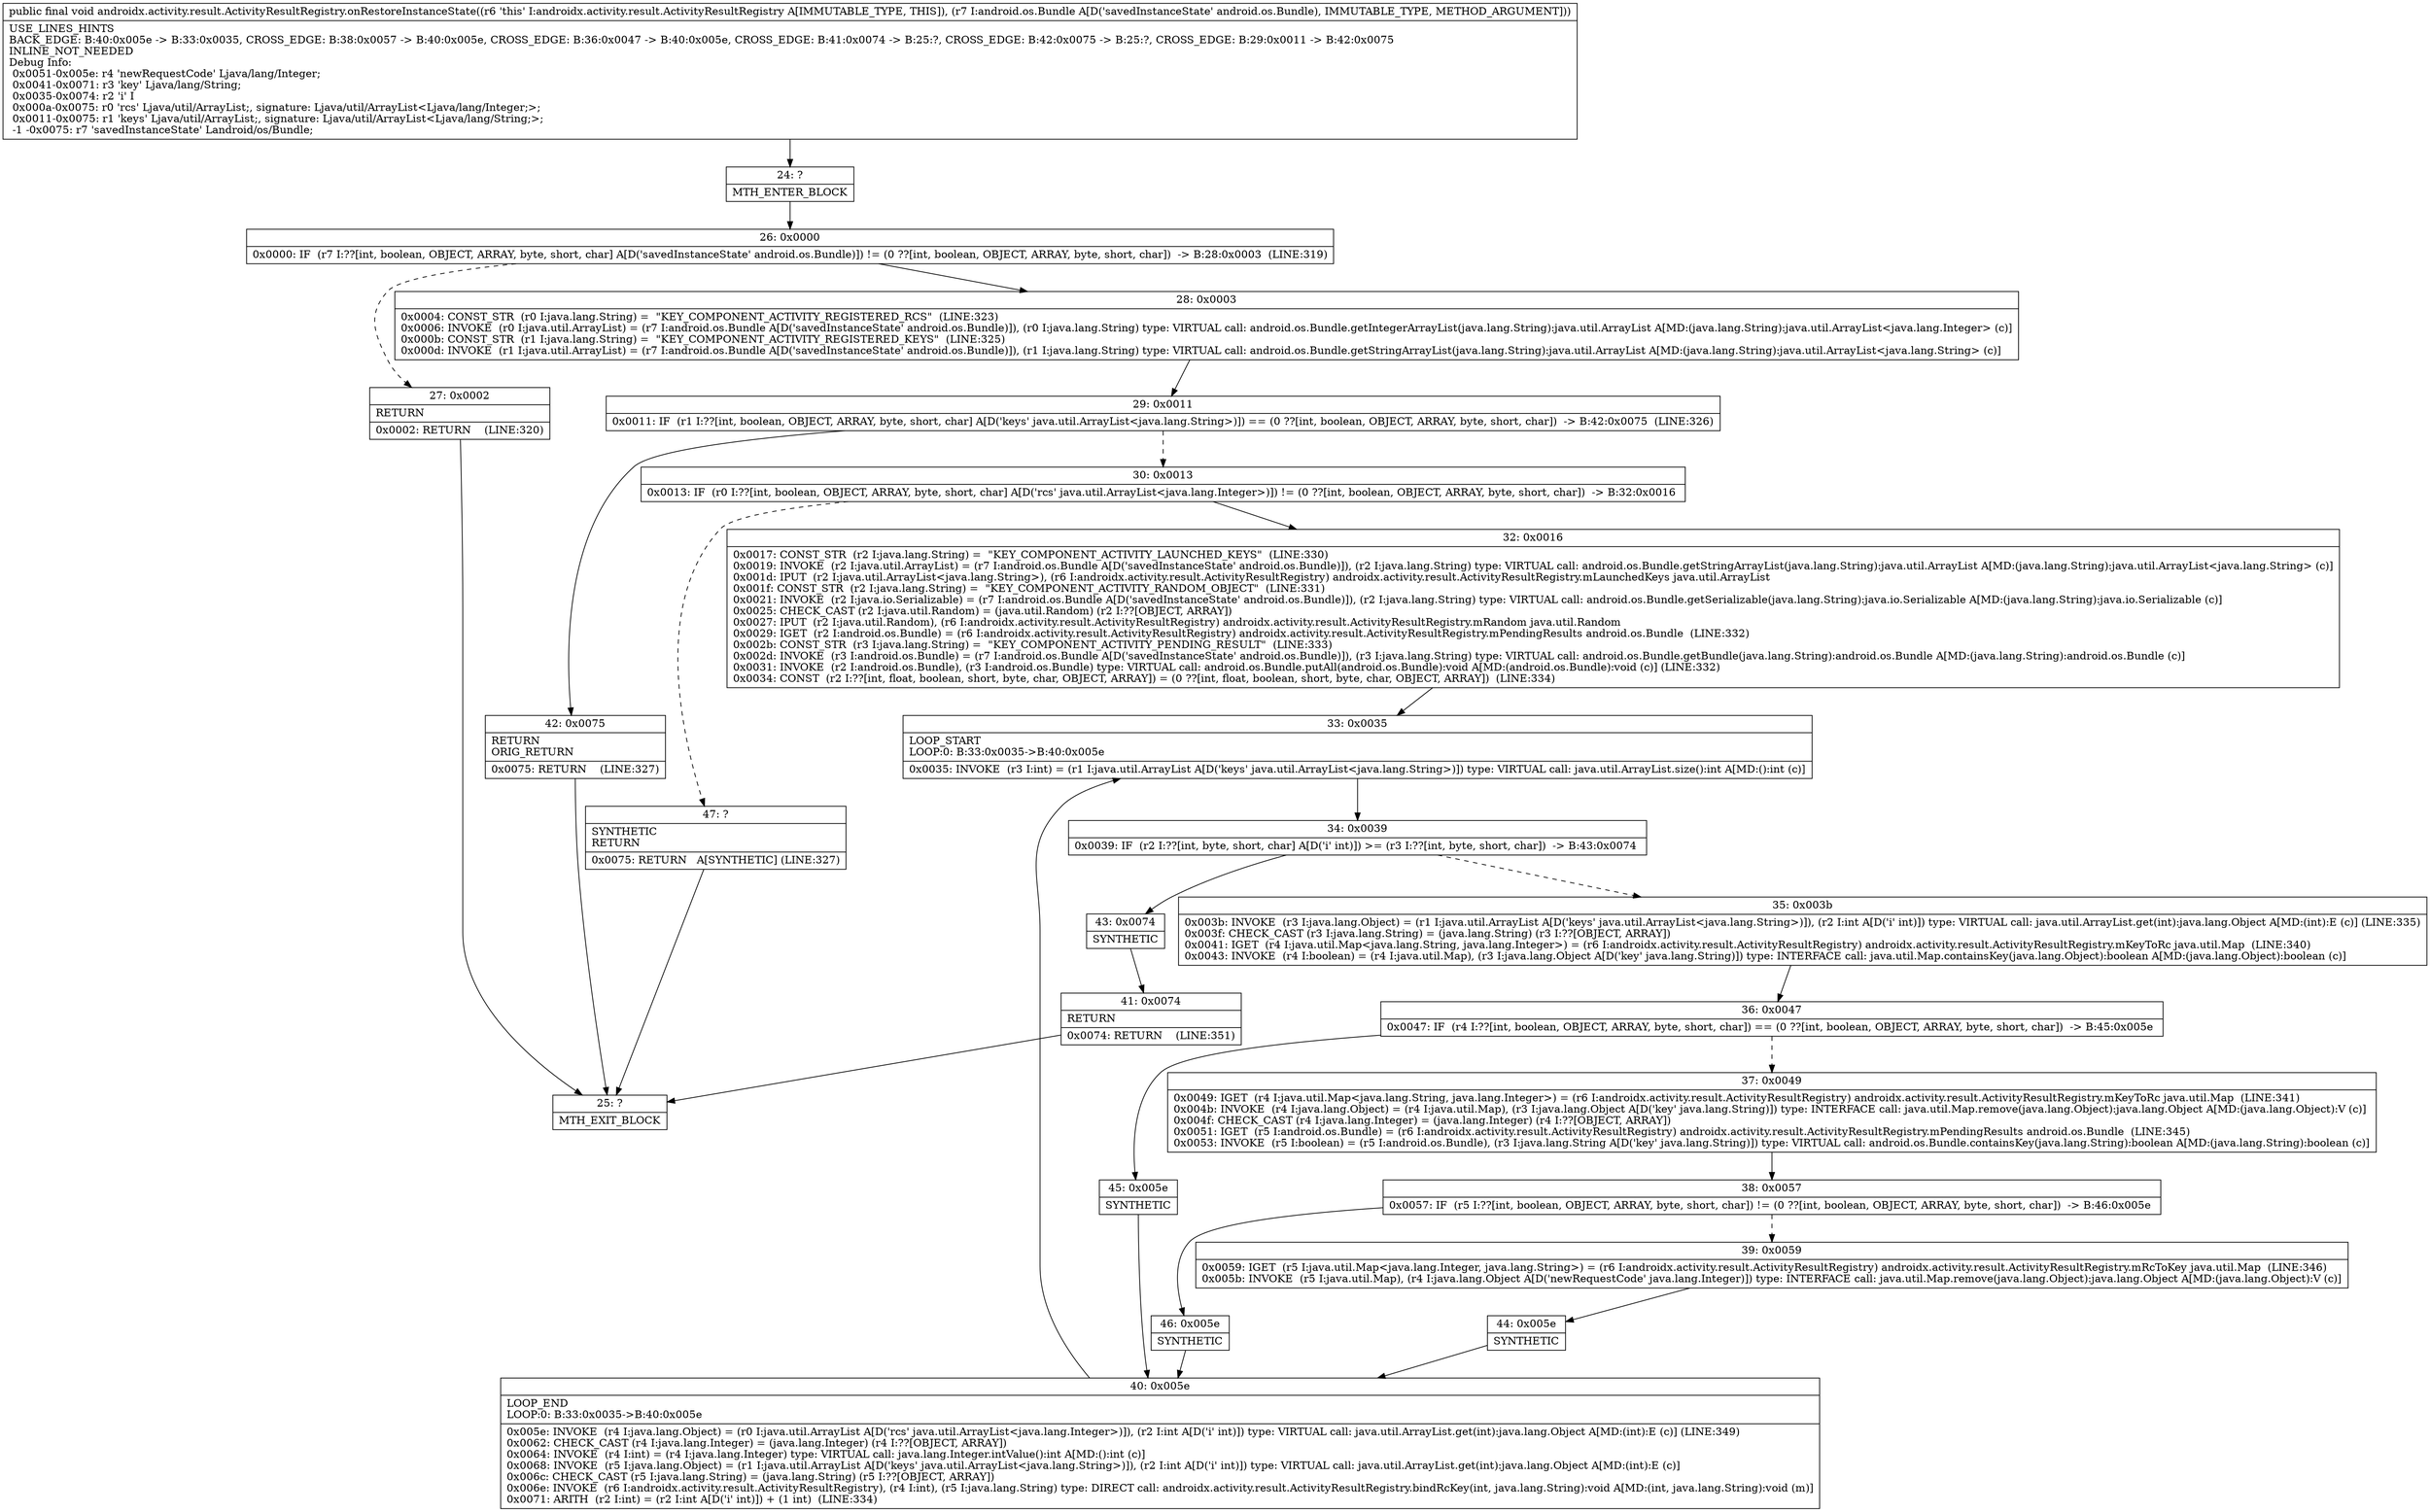 digraph "CFG forandroidx.activity.result.ActivityResultRegistry.onRestoreInstanceState(Landroid\/os\/Bundle;)V" {
Node_24 [shape=record,label="{24\:\ ?|MTH_ENTER_BLOCK\l}"];
Node_26 [shape=record,label="{26\:\ 0x0000|0x0000: IF  (r7 I:??[int, boolean, OBJECT, ARRAY, byte, short, char] A[D('savedInstanceState' android.os.Bundle)]) != (0 ??[int, boolean, OBJECT, ARRAY, byte, short, char])  \-\> B:28:0x0003  (LINE:319)\l}"];
Node_27 [shape=record,label="{27\:\ 0x0002|RETURN\l|0x0002: RETURN    (LINE:320)\l}"];
Node_25 [shape=record,label="{25\:\ ?|MTH_EXIT_BLOCK\l}"];
Node_28 [shape=record,label="{28\:\ 0x0003|0x0004: CONST_STR  (r0 I:java.lang.String) =  \"KEY_COMPONENT_ACTIVITY_REGISTERED_RCS\"  (LINE:323)\l0x0006: INVOKE  (r0 I:java.util.ArrayList) = (r7 I:android.os.Bundle A[D('savedInstanceState' android.os.Bundle)]), (r0 I:java.lang.String) type: VIRTUAL call: android.os.Bundle.getIntegerArrayList(java.lang.String):java.util.ArrayList A[MD:(java.lang.String):java.util.ArrayList\<java.lang.Integer\> (c)]\l0x000b: CONST_STR  (r1 I:java.lang.String) =  \"KEY_COMPONENT_ACTIVITY_REGISTERED_KEYS\"  (LINE:325)\l0x000d: INVOKE  (r1 I:java.util.ArrayList) = (r7 I:android.os.Bundle A[D('savedInstanceState' android.os.Bundle)]), (r1 I:java.lang.String) type: VIRTUAL call: android.os.Bundle.getStringArrayList(java.lang.String):java.util.ArrayList A[MD:(java.lang.String):java.util.ArrayList\<java.lang.String\> (c)]\l}"];
Node_29 [shape=record,label="{29\:\ 0x0011|0x0011: IF  (r1 I:??[int, boolean, OBJECT, ARRAY, byte, short, char] A[D('keys' java.util.ArrayList\<java.lang.String\>)]) == (0 ??[int, boolean, OBJECT, ARRAY, byte, short, char])  \-\> B:42:0x0075  (LINE:326)\l}"];
Node_30 [shape=record,label="{30\:\ 0x0013|0x0013: IF  (r0 I:??[int, boolean, OBJECT, ARRAY, byte, short, char] A[D('rcs' java.util.ArrayList\<java.lang.Integer\>)]) != (0 ??[int, boolean, OBJECT, ARRAY, byte, short, char])  \-\> B:32:0x0016 \l}"];
Node_32 [shape=record,label="{32\:\ 0x0016|0x0017: CONST_STR  (r2 I:java.lang.String) =  \"KEY_COMPONENT_ACTIVITY_LAUNCHED_KEYS\"  (LINE:330)\l0x0019: INVOKE  (r2 I:java.util.ArrayList) = (r7 I:android.os.Bundle A[D('savedInstanceState' android.os.Bundle)]), (r2 I:java.lang.String) type: VIRTUAL call: android.os.Bundle.getStringArrayList(java.lang.String):java.util.ArrayList A[MD:(java.lang.String):java.util.ArrayList\<java.lang.String\> (c)]\l0x001d: IPUT  (r2 I:java.util.ArrayList\<java.lang.String\>), (r6 I:androidx.activity.result.ActivityResultRegistry) androidx.activity.result.ActivityResultRegistry.mLaunchedKeys java.util.ArrayList \l0x001f: CONST_STR  (r2 I:java.lang.String) =  \"KEY_COMPONENT_ACTIVITY_RANDOM_OBJECT\"  (LINE:331)\l0x0021: INVOKE  (r2 I:java.io.Serializable) = (r7 I:android.os.Bundle A[D('savedInstanceState' android.os.Bundle)]), (r2 I:java.lang.String) type: VIRTUAL call: android.os.Bundle.getSerializable(java.lang.String):java.io.Serializable A[MD:(java.lang.String):java.io.Serializable (c)]\l0x0025: CHECK_CAST (r2 I:java.util.Random) = (java.util.Random) (r2 I:??[OBJECT, ARRAY]) \l0x0027: IPUT  (r2 I:java.util.Random), (r6 I:androidx.activity.result.ActivityResultRegistry) androidx.activity.result.ActivityResultRegistry.mRandom java.util.Random \l0x0029: IGET  (r2 I:android.os.Bundle) = (r6 I:androidx.activity.result.ActivityResultRegistry) androidx.activity.result.ActivityResultRegistry.mPendingResults android.os.Bundle  (LINE:332)\l0x002b: CONST_STR  (r3 I:java.lang.String) =  \"KEY_COMPONENT_ACTIVITY_PENDING_RESULT\"  (LINE:333)\l0x002d: INVOKE  (r3 I:android.os.Bundle) = (r7 I:android.os.Bundle A[D('savedInstanceState' android.os.Bundle)]), (r3 I:java.lang.String) type: VIRTUAL call: android.os.Bundle.getBundle(java.lang.String):android.os.Bundle A[MD:(java.lang.String):android.os.Bundle (c)]\l0x0031: INVOKE  (r2 I:android.os.Bundle), (r3 I:android.os.Bundle) type: VIRTUAL call: android.os.Bundle.putAll(android.os.Bundle):void A[MD:(android.os.Bundle):void (c)] (LINE:332)\l0x0034: CONST  (r2 I:??[int, float, boolean, short, byte, char, OBJECT, ARRAY]) = (0 ??[int, float, boolean, short, byte, char, OBJECT, ARRAY])  (LINE:334)\l}"];
Node_33 [shape=record,label="{33\:\ 0x0035|LOOP_START\lLOOP:0: B:33:0x0035\-\>B:40:0x005e\l|0x0035: INVOKE  (r3 I:int) = (r1 I:java.util.ArrayList A[D('keys' java.util.ArrayList\<java.lang.String\>)]) type: VIRTUAL call: java.util.ArrayList.size():int A[MD:():int (c)]\l}"];
Node_34 [shape=record,label="{34\:\ 0x0039|0x0039: IF  (r2 I:??[int, byte, short, char] A[D('i' int)]) \>= (r3 I:??[int, byte, short, char])  \-\> B:43:0x0074 \l}"];
Node_35 [shape=record,label="{35\:\ 0x003b|0x003b: INVOKE  (r3 I:java.lang.Object) = (r1 I:java.util.ArrayList A[D('keys' java.util.ArrayList\<java.lang.String\>)]), (r2 I:int A[D('i' int)]) type: VIRTUAL call: java.util.ArrayList.get(int):java.lang.Object A[MD:(int):E (c)] (LINE:335)\l0x003f: CHECK_CAST (r3 I:java.lang.String) = (java.lang.String) (r3 I:??[OBJECT, ARRAY]) \l0x0041: IGET  (r4 I:java.util.Map\<java.lang.String, java.lang.Integer\>) = (r6 I:androidx.activity.result.ActivityResultRegistry) androidx.activity.result.ActivityResultRegistry.mKeyToRc java.util.Map  (LINE:340)\l0x0043: INVOKE  (r4 I:boolean) = (r4 I:java.util.Map), (r3 I:java.lang.Object A[D('key' java.lang.String)]) type: INTERFACE call: java.util.Map.containsKey(java.lang.Object):boolean A[MD:(java.lang.Object):boolean (c)]\l}"];
Node_36 [shape=record,label="{36\:\ 0x0047|0x0047: IF  (r4 I:??[int, boolean, OBJECT, ARRAY, byte, short, char]) == (0 ??[int, boolean, OBJECT, ARRAY, byte, short, char])  \-\> B:45:0x005e \l}"];
Node_37 [shape=record,label="{37\:\ 0x0049|0x0049: IGET  (r4 I:java.util.Map\<java.lang.String, java.lang.Integer\>) = (r6 I:androidx.activity.result.ActivityResultRegistry) androidx.activity.result.ActivityResultRegistry.mKeyToRc java.util.Map  (LINE:341)\l0x004b: INVOKE  (r4 I:java.lang.Object) = (r4 I:java.util.Map), (r3 I:java.lang.Object A[D('key' java.lang.String)]) type: INTERFACE call: java.util.Map.remove(java.lang.Object):java.lang.Object A[MD:(java.lang.Object):V (c)]\l0x004f: CHECK_CAST (r4 I:java.lang.Integer) = (java.lang.Integer) (r4 I:??[OBJECT, ARRAY]) \l0x0051: IGET  (r5 I:android.os.Bundle) = (r6 I:androidx.activity.result.ActivityResultRegistry) androidx.activity.result.ActivityResultRegistry.mPendingResults android.os.Bundle  (LINE:345)\l0x0053: INVOKE  (r5 I:boolean) = (r5 I:android.os.Bundle), (r3 I:java.lang.String A[D('key' java.lang.String)]) type: VIRTUAL call: android.os.Bundle.containsKey(java.lang.String):boolean A[MD:(java.lang.String):boolean (c)]\l}"];
Node_38 [shape=record,label="{38\:\ 0x0057|0x0057: IF  (r5 I:??[int, boolean, OBJECT, ARRAY, byte, short, char]) != (0 ??[int, boolean, OBJECT, ARRAY, byte, short, char])  \-\> B:46:0x005e \l}"];
Node_39 [shape=record,label="{39\:\ 0x0059|0x0059: IGET  (r5 I:java.util.Map\<java.lang.Integer, java.lang.String\>) = (r6 I:androidx.activity.result.ActivityResultRegistry) androidx.activity.result.ActivityResultRegistry.mRcToKey java.util.Map  (LINE:346)\l0x005b: INVOKE  (r5 I:java.util.Map), (r4 I:java.lang.Object A[D('newRequestCode' java.lang.Integer)]) type: INTERFACE call: java.util.Map.remove(java.lang.Object):java.lang.Object A[MD:(java.lang.Object):V (c)]\l}"];
Node_44 [shape=record,label="{44\:\ 0x005e|SYNTHETIC\l}"];
Node_40 [shape=record,label="{40\:\ 0x005e|LOOP_END\lLOOP:0: B:33:0x0035\-\>B:40:0x005e\l|0x005e: INVOKE  (r4 I:java.lang.Object) = (r0 I:java.util.ArrayList A[D('rcs' java.util.ArrayList\<java.lang.Integer\>)]), (r2 I:int A[D('i' int)]) type: VIRTUAL call: java.util.ArrayList.get(int):java.lang.Object A[MD:(int):E (c)] (LINE:349)\l0x0062: CHECK_CAST (r4 I:java.lang.Integer) = (java.lang.Integer) (r4 I:??[OBJECT, ARRAY]) \l0x0064: INVOKE  (r4 I:int) = (r4 I:java.lang.Integer) type: VIRTUAL call: java.lang.Integer.intValue():int A[MD:():int (c)]\l0x0068: INVOKE  (r5 I:java.lang.Object) = (r1 I:java.util.ArrayList A[D('keys' java.util.ArrayList\<java.lang.String\>)]), (r2 I:int A[D('i' int)]) type: VIRTUAL call: java.util.ArrayList.get(int):java.lang.Object A[MD:(int):E (c)]\l0x006c: CHECK_CAST (r5 I:java.lang.String) = (java.lang.String) (r5 I:??[OBJECT, ARRAY]) \l0x006e: INVOKE  (r6 I:androidx.activity.result.ActivityResultRegistry), (r4 I:int), (r5 I:java.lang.String) type: DIRECT call: androidx.activity.result.ActivityResultRegistry.bindRcKey(int, java.lang.String):void A[MD:(int, java.lang.String):void (m)]\l0x0071: ARITH  (r2 I:int) = (r2 I:int A[D('i' int)]) + (1 int)  (LINE:334)\l}"];
Node_46 [shape=record,label="{46\:\ 0x005e|SYNTHETIC\l}"];
Node_45 [shape=record,label="{45\:\ 0x005e|SYNTHETIC\l}"];
Node_43 [shape=record,label="{43\:\ 0x0074|SYNTHETIC\l}"];
Node_41 [shape=record,label="{41\:\ 0x0074|RETURN\l|0x0074: RETURN    (LINE:351)\l}"];
Node_47 [shape=record,label="{47\:\ ?|SYNTHETIC\lRETURN\l|0x0075: RETURN   A[SYNTHETIC] (LINE:327)\l}"];
Node_42 [shape=record,label="{42\:\ 0x0075|RETURN\lORIG_RETURN\l|0x0075: RETURN    (LINE:327)\l}"];
MethodNode[shape=record,label="{public final void androidx.activity.result.ActivityResultRegistry.onRestoreInstanceState((r6 'this' I:androidx.activity.result.ActivityResultRegistry A[IMMUTABLE_TYPE, THIS]), (r7 I:android.os.Bundle A[D('savedInstanceState' android.os.Bundle), IMMUTABLE_TYPE, METHOD_ARGUMENT]))  | USE_LINES_HINTS\lBACK_EDGE: B:40:0x005e \-\> B:33:0x0035, CROSS_EDGE: B:38:0x0057 \-\> B:40:0x005e, CROSS_EDGE: B:36:0x0047 \-\> B:40:0x005e, CROSS_EDGE: B:41:0x0074 \-\> B:25:?, CROSS_EDGE: B:42:0x0075 \-\> B:25:?, CROSS_EDGE: B:29:0x0011 \-\> B:42:0x0075\lINLINE_NOT_NEEDED\lDebug Info:\l  0x0051\-0x005e: r4 'newRequestCode' Ljava\/lang\/Integer;\l  0x0041\-0x0071: r3 'key' Ljava\/lang\/String;\l  0x0035\-0x0074: r2 'i' I\l  0x000a\-0x0075: r0 'rcs' Ljava\/util\/ArrayList;, signature: Ljava\/util\/ArrayList\<Ljava\/lang\/Integer;\>;\l  0x0011\-0x0075: r1 'keys' Ljava\/util\/ArrayList;, signature: Ljava\/util\/ArrayList\<Ljava\/lang\/String;\>;\l  \-1 \-0x0075: r7 'savedInstanceState' Landroid\/os\/Bundle;\l}"];
MethodNode -> Node_24;Node_24 -> Node_26;
Node_26 -> Node_27[style=dashed];
Node_26 -> Node_28;
Node_27 -> Node_25;
Node_28 -> Node_29;
Node_29 -> Node_30[style=dashed];
Node_29 -> Node_42;
Node_30 -> Node_32;
Node_30 -> Node_47[style=dashed];
Node_32 -> Node_33;
Node_33 -> Node_34;
Node_34 -> Node_35[style=dashed];
Node_34 -> Node_43;
Node_35 -> Node_36;
Node_36 -> Node_37[style=dashed];
Node_36 -> Node_45;
Node_37 -> Node_38;
Node_38 -> Node_39[style=dashed];
Node_38 -> Node_46;
Node_39 -> Node_44;
Node_44 -> Node_40;
Node_40 -> Node_33;
Node_46 -> Node_40;
Node_45 -> Node_40;
Node_43 -> Node_41;
Node_41 -> Node_25;
Node_47 -> Node_25;
Node_42 -> Node_25;
}

